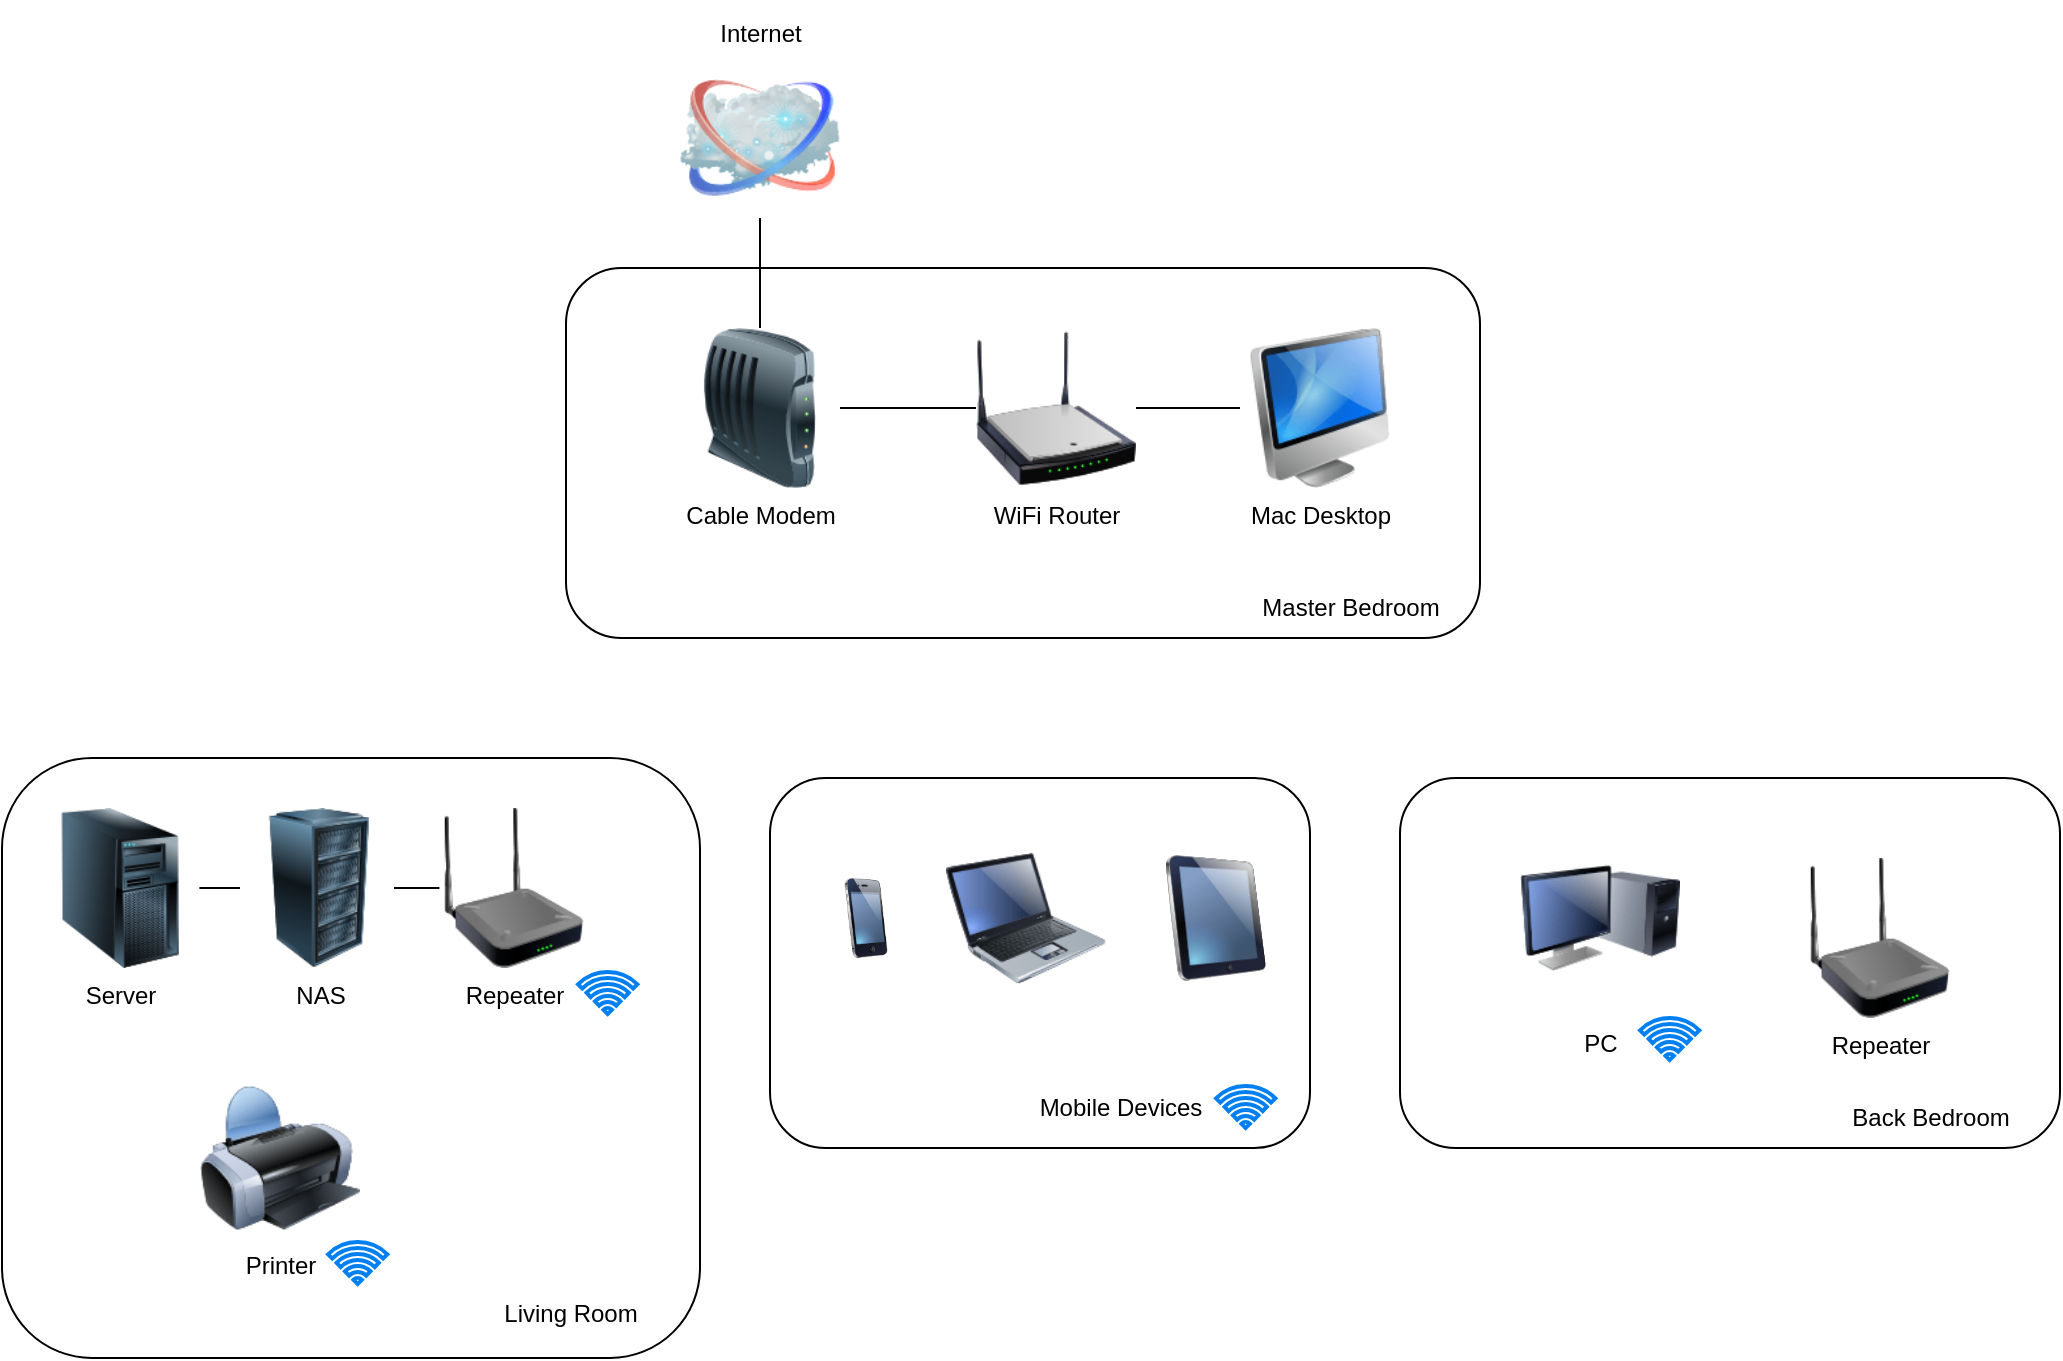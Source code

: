 <mxfile version="23.1.2" type="device">
  <diagram name="Page-1" id="55a83fd1-7818-8e21-69c5-c3457e3827bb">
    <mxGraphModel dx="2645" dy="1121" grid="1" gridSize="10" guides="1" tooltips="1" connect="1" arrows="1" fold="1" page="1" pageScale="1" pageWidth="1100" pageHeight="850" background="none" math="0" shadow="0">
      <root>
        <mxCell id="0" />
        <mxCell id="1" parent="0" />
        <mxCell id="p3r5kPYym-JGw_j5Ew_W-24" value="" style="rounded=1;whiteSpace=wrap;html=1;" parent="1" vertex="1">
          <mxGeometry x="730" y="390" width="330" height="185" as="geometry" />
        </mxCell>
        <mxCell id="p3r5kPYym-JGw_j5Ew_W-23" value="" style="rounded=1;whiteSpace=wrap;html=1;" parent="1" vertex="1">
          <mxGeometry x="31" y="380" width="349" height="300" as="geometry" />
        </mxCell>
        <mxCell id="p3r5kPYym-JGw_j5Ew_W-22" value="" style="rounded=1;whiteSpace=wrap;html=1;" parent="1" vertex="1">
          <mxGeometry x="313" y="135" width="457" height="185" as="geometry" />
        </mxCell>
        <mxCell id="p3r5kPYym-JGw_j5Ew_W-21" value="" style="rounded=1;whiteSpace=wrap;html=1;" parent="1" vertex="1">
          <mxGeometry x="415" y="390" width="270" height="185" as="geometry" />
        </mxCell>
        <mxCell id="69ecfefc5c41e42c-2" value="&lt;font style=&quot;font-size: 12px;&quot;&gt;Internet&lt;/font&gt;" style="image;html=1;labelBackgroundColor=#ffffff;image=img/lib/clip_art/networking/Cloud_128x128.png;rounded=1;shadow=0;comic=0;strokeWidth=2;fontSize=22;labelPosition=center;verticalLabelPosition=top;align=center;verticalAlign=bottom;" parent="1" vertex="1">
          <mxGeometry x="370" y="30" width="80" height="80" as="geometry" />
        </mxCell>
        <mxCell id="69ecfefc5c41e42c-5" value="&lt;font style=&quot;font-size: 12px;&quot;&gt;PC&lt;/font&gt;" style="image;html=1;labelBackgroundColor=#ffffff;image=img/lib/clip_art/computers/Monitor_Tower_128x128.png;rounded=1;shadow=0;comic=0;strokeWidth=2;fontSize=22" parent="1" vertex="1">
          <mxGeometry x="790" y="420" width="80" height="80" as="geometry" />
        </mxCell>
        <mxCell id="p3r5kPYym-JGw_j5Ew_W-1" value="Server" style="image;html=1;image=img/lib/clip_art/computers/Server_Tower_128x128.png" parent="1" vertex="1">
          <mxGeometry x="50" y="405" width="80" height="80" as="geometry" />
        </mxCell>
        <mxCell id="p3r5kPYym-JGw_j5Ew_W-2" value="Repeater" style="image;html=1;image=img/lib/clip_art/networking/Repeater_128x128.png" parent="1" vertex="1">
          <mxGeometry x="930" y="430" width="80" height="80" as="geometry" />
        </mxCell>
        <mxCell id="p3r5kPYym-JGw_j5Ew_W-4" value="Mac Desktop" style="image;html=1;image=img/lib/clip_art/computers/iMac_128x128.png" parent="1" vertex="1">
          <mxGeometry x="650" y="165" width="80" height="80" as="geometry" />
        </mxCell>
        <mxCell id="p3r5kPYym-JGw_j5Ew_W-26" value="" style="edgeStyle=orthogonalEdgeStyle;rounded=0;orthogonalLoop=1;jettySize=auto;html=1;endArrow=none;endFill=0;" parent="1" source="p3r5kPYym-JGw_j5Ew_W-5" target="69ecfefc5c41e42c-2" edge="1">
          <mxGeometry relative="1" as="geometry" />
        </mxCell>
        <mxCell id="p3r5kPYym-JGw_j5Ew_W-27" value="" style="edgeStyle=orthogonalEdgeStyle;rounded=0;orthogonalLoop=1;jettySize=auto;html=1;endArrow=none;endFill=0;" parent="1" source="p3r5kPYym-JGw_j5Ew_W-5" target="p3r5kPYym-JGw_j5Ew_W-7" edge="1">
          <mxGeometry relative="1" as="geometry" />
        </mxCell>
        <mxCell id="p3r5kPYym-JGw_j5Ew_W-5" value="Cable Modem" style="image;html=1;image=img/lib/clip_art/networking/Modem_128x128.png" parent="1" vertex="1">
          <mxGeometry x="370" y="165" width="80" height="80" as="geometry" />
        </mxCell>
        <mxCell id="p3r5kPYym-JGw_j5Ew_W-28" value="" style="edgeStyle=orthogonalEdgeStyle;rounded=0;orthogonalLoop=1;jettySize=auto;html=1;endArrow=none;endFill=0;" parent="1" source="p3r5kPYym-JGw_j5Ew_W-7" target="p3r5kPYym-JGw_j5Ew_W-4" edge="1">
          <mxGeometry relative="1" as="geometry" />
        </mxCell>
        <mxCell id="p3r5kPYym-JGw_j5Ew_W-7" value="WiFi Router" style="image;html=1;image=img/lib/clip_art/networking/Wireless_Router_N_128x128.png" parent="1" vertex="1">
          <mxGeometry x="518" y="165" width="80" height="80" as="geometry" />
        </mxCell>
        <mxCell id="p3r5kPYym-JGw_j5Ew_W-8" value="Repeater" style="image;html=1;image=img/lib/clip_art/networking/Repeater_128x128.png" parent="1" vertex="1">
          <mxGeometry x="247" y="405" width="80" height="80" as="geometry" />
        </mxCell>
        <mxCell id="p3r5kPYym-JGw_j5Ew_W-9" value="Printer" style="image;html=1;image=img/lib/clip_art/computers/Printer_128x128.png" parent="1" vertex="1">
          <mxGeometry x="130" y="540" width="80" height="80" as="geometry" />
        </mxCell>
        <mxCell id="p3r5kPYym-JGw_j5Ew_W-30" value="" style="edgeStyle=orthogonalEdgeStyle;rounded=0;orthogonalLoop=1;jettySize=auto;html=1;endArrow=none;endFill=0;" parent="1" source="p3r5kPYym-JGw_j5Ew_W-10" target="p3r5kPYym-JGw_j5Ew_W-8" edge="1">
          <mxGeometry relative="1" as="geometry" />
        </mxCell>
        <mxCell id="p3r5kPYym-JGw_j5Ew_W-10" value="NAS" style="image;html=1;image=img/lib/clip_art/computers/Server_Rack_128x128.png" parent="1" vertex="1">
          <mxGeometry x="149.7" y="405" width="80" height="80" as="geometry" />
        </mxCell>
        <mxCell id="p3r5kPYym-JGw_j5Ew_W-12" value="" style="image;html=1;image=img/lib/clip_art/computers/Laptop_128x128.png" parent="1" vertex="1">
          <mxGeometry x="503" y="420" width="80" height="80" as="geometry" />
        </mxCell>
        <mxCell id="p3r5kPYym-JGw_j5Ew_W-13" value="" style="image;html=1;image=img/lib/clip_art/telecommunication/iPhone_128x128.png" parent="1" vertex="1">
          <mxGeometry x="438" y="440" width="50" height="40" as="geometry" />
        </mxCell>
        <mxCell id="p3r5kPYym-JGw_j5Ew_W-14" value="" style="image;html=1;image=img/lib/clip_art/computers/iPad_128x128.png" parent="1" vertex="1">
          <mxGeometry x="613" y="425" width="50" height="70" as="geometry" />
        </mxCell>
        <mxCell id="p3r5kPYym-JGw_j5Ew_W-16" value="Mobile Devices" style="text;html=1;align=center;verticalAlign=middle;resizable=0;points=[];autosize=1;strokeColor=none;fillColor=none;" parent="1" vertex="1">
          <mxGeometry x="540" y="540" width="100" height="30" as="geometry" />
        </mxCell>
        <mxCell id="p3r5kPYym-JGw_j5Ew_W-17" value="" style="html=1;verticalLabelPosition=bottom;align=center;labelBackgroundColor=#ffffff;verticalAlign=top;strokeWidth=2;strokeColor=#0080F0;shadow=0;dashed=0;shape=mxgraph.ios7.icons.wifi;pointerEvents=1" parent="1" vertex="1">
          <mxGeometry x="638" y="544" width="29.7" height="21" as="geometry" />
        </mxCell>
        <mxCell id="p3r5kPYym-JGw_j5Ew_W-18" value="" style="html=1;verticalLabelPosition=bottom;align=center;labelBackgroundColor=#ffffff;verticalAlign=top;strokeWidth=2;strokeColor=#0080F0;shadow=0;dashed=0;shape=mxgraph.ios7.icons.wifi;pointerEvents=1" parent="1" vertex="1">
          <mxGeometry x="850" y="510" width="29.7" height="21" as="geometry" />
        </mxCell>
        <mxCell id="p3r5kPYym-JGw_j5Ew_W-19" value="" style="html=1;verticalLabelPosition=bottom;align=center;labelBackgroundColor=#ffffff;verticalAlign=top;strokeWidth=2;strokeColor=#0080F0;shadow=0;dashed=0;shape=mxgraph.ios7.icons.wifi;pointerEvents=1" parent="1" vertex="1">
          <mxGeometry x="194" y="622" width="29.7" height="21" as="geometry" />
        </mxCell>
        <mxCell id="p3r5kPYym-JGw_j5Ew_W-20" value="" style="html=1;verticalLabelPosition=bottom;align=center;labelBackgroundColor=#ffffff;verticalAlign=top;strokeWidth=2;strokeColor=#0080F0;shadow=0;dashed=0;shape=mxgraph.ios7.icons.wifi;pointerEvents=1" parent="1" vertex="1">
          <mxGeometry x="319" y="487" width="29.7" height="21" as="geometry" />
        </mxCell>
        <mxCell id="p3r5kPYym-JGw_j5Ew_W-31" value="" style="edgeStyle=orthogonalEdgeStyle;rounded=0;orthogonalLoop=1;jettySize=auto;html=1;endArrow=none;endFill=0;" parent="1" source="p3r5kPYym-JGw_j5Ew_W-10" target="p3r5kPYym-JGw_j5Ew_W-1" edge="1">
          <mxGeometry relative="1" as="geometry">
            <mxPoint x="160" y="450" as="sourcePoint" />
            <mxPoint x="252" y="450" as="targetPoint" />
          </mxGeometry>
        </mxCell>
        <mxCell id="p3r5kPYym-JGw_j5Ew_W-34" value="Master Bedroom" style="text;html=1;align=center;verticalAlign=middle;resizable=0;points=[];autosize=1;strokeColor=none;fillColor=none;" parent="1" vertex="1">
          <mxGeometry x="650" y="290" width="110" height="30" as="geometry" />
        </mxCell>
        <mxCell id="p3r5kPYym-JGw_j5Ew_W-35" value="Living Room" style="text;html=1;align=center;verticalAlign=middle;resizable=0;points=[];autosize=1;strokeColor=none;fillColor=none;" parent="1" vertex="1">
          <mxGeometry x="270" y="643" width="90" height="30" as="geometry" />
        </mxCell>
        <mxCell id="p3r5kPYym-JGw_j5Ew_W-36" value="Back Bedroom" style="text;html=1;align=center;verticalAlign=middle;resizable=0;points=[];autosize=1;strokeColor=none;fillColor=none;" parent="1" vertex="1">
          <mxGeometry x="945" y="545" width="100" height="30" as="geometry" />
        </mxCell>
      </root>
    </mxGraphModel>
  </diagram>
</mxfile>

